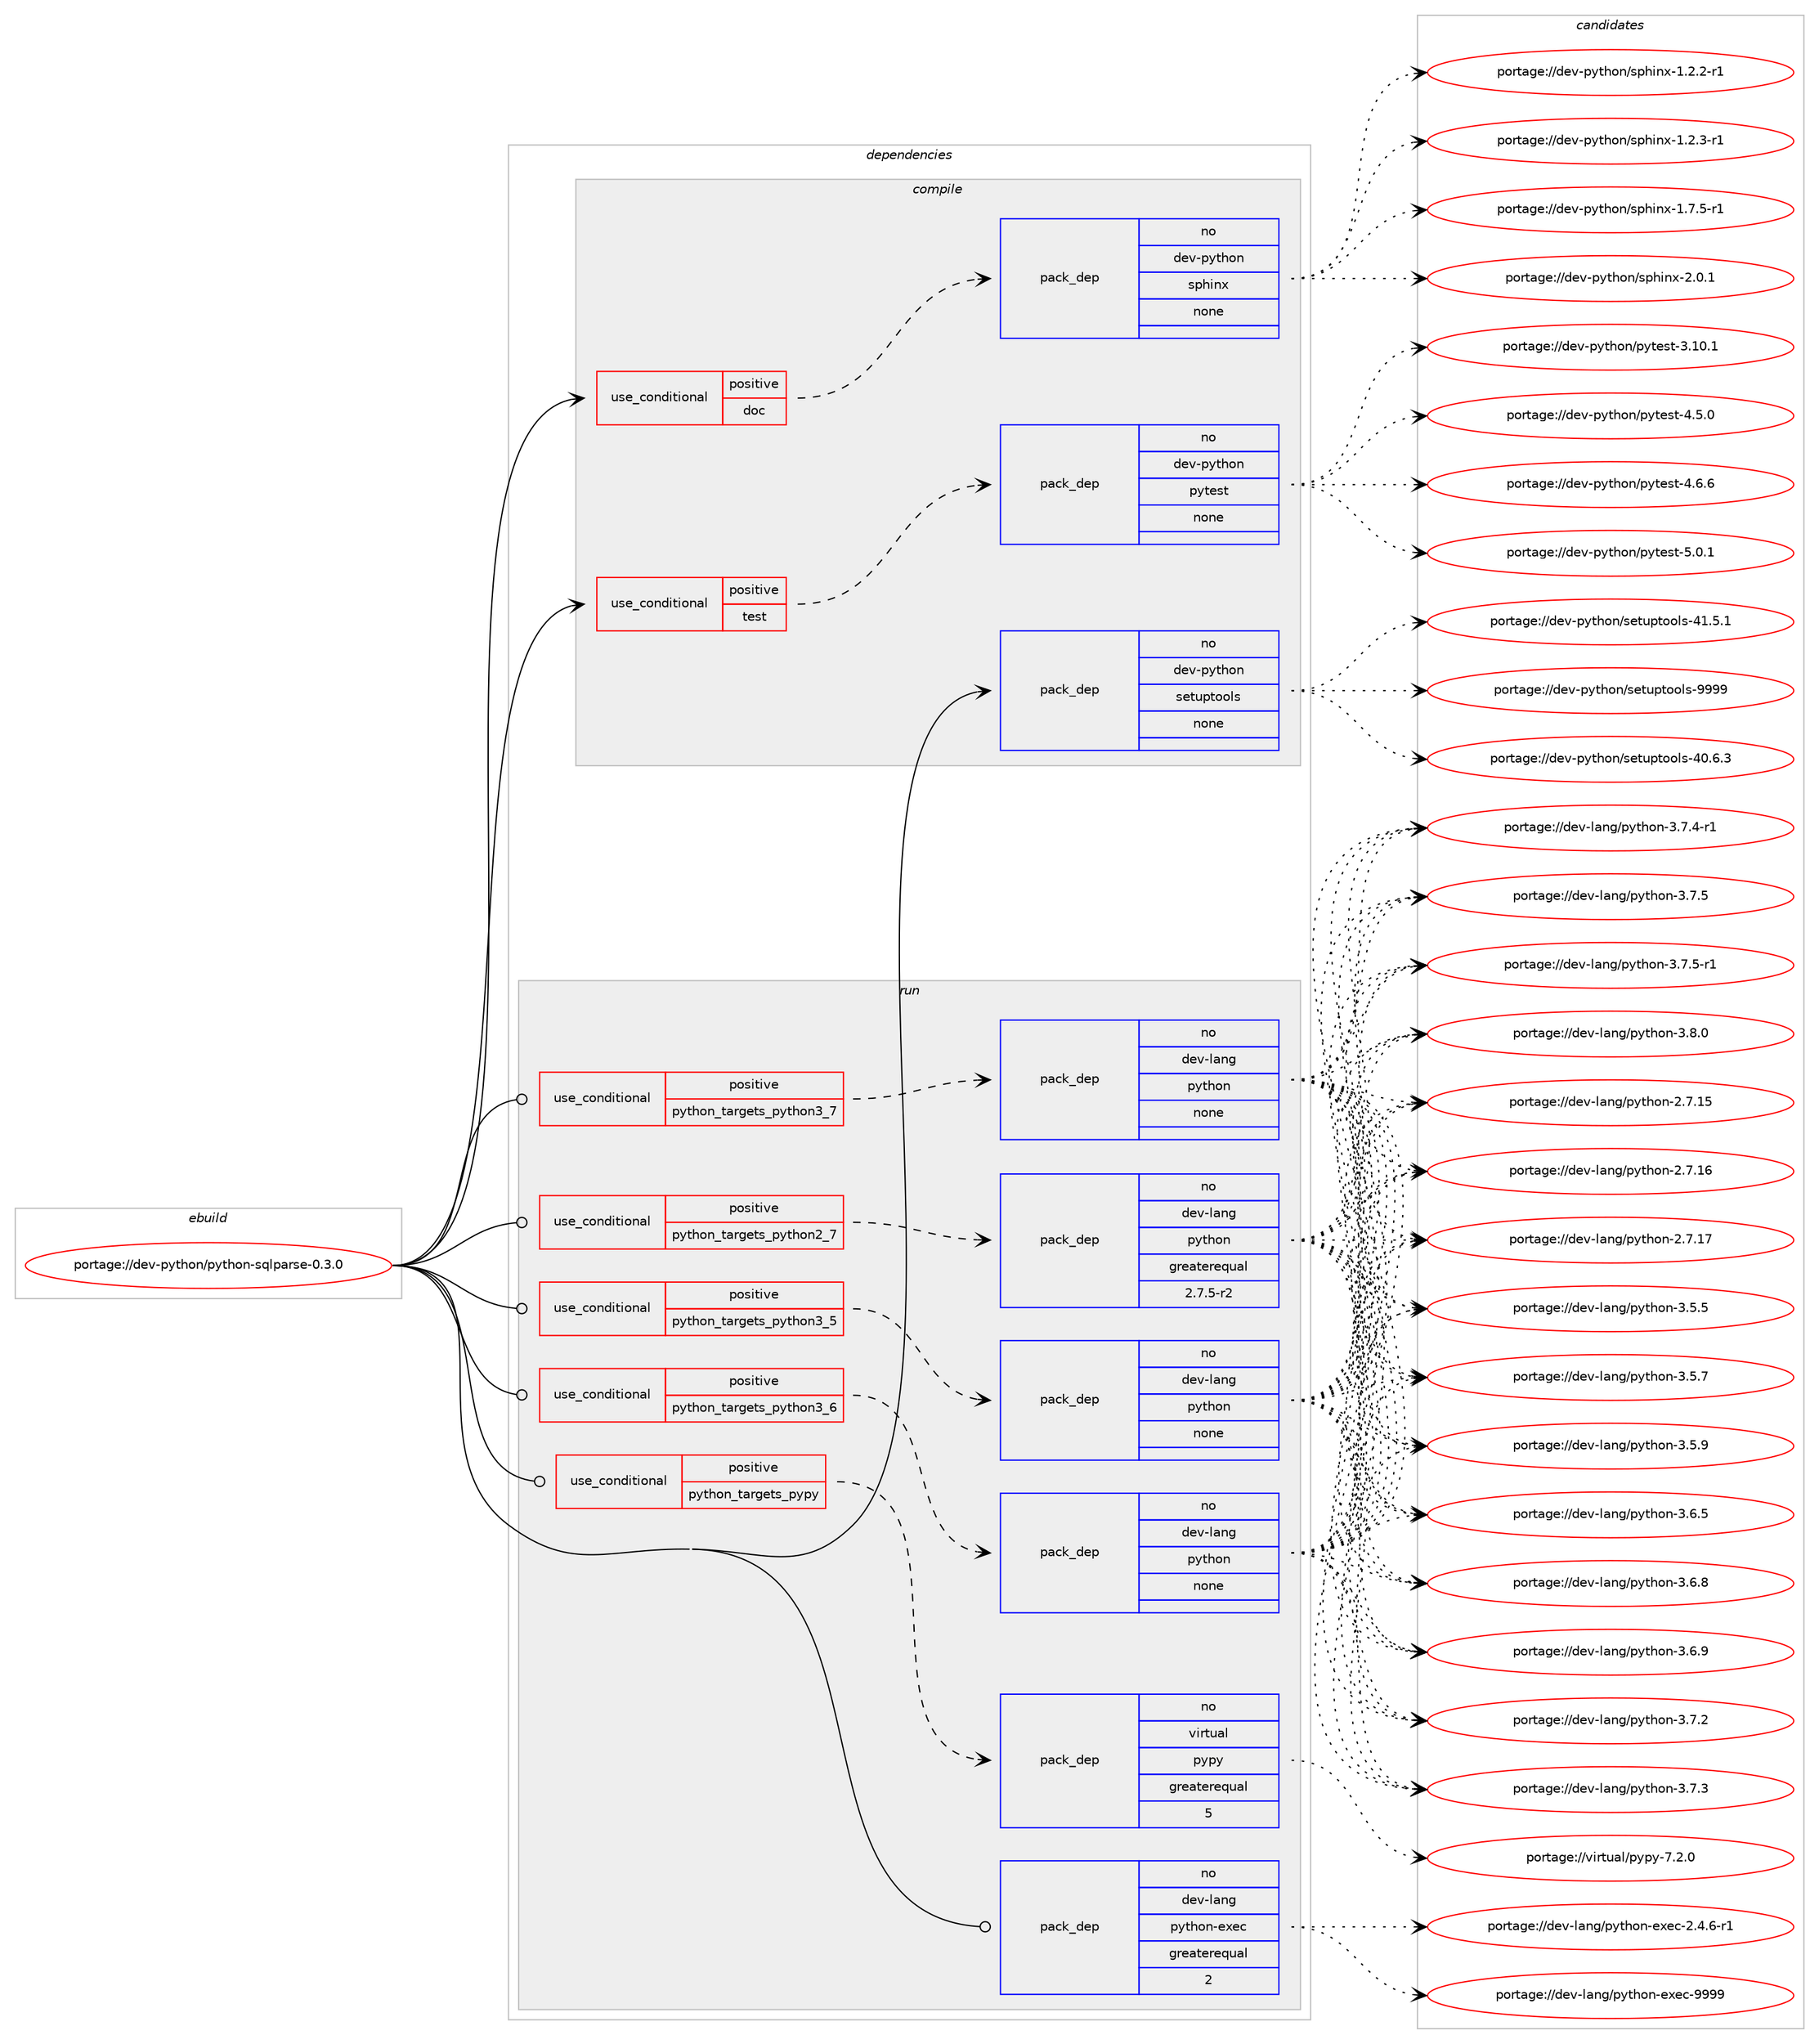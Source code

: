 digraph prolog {

# *************
# Graph options
# *************

newrank=true;
concentrate=true;
compound=true;
graph [rankdir=LR,fontname=Helvetica,fontsize=10,ranksep=1.5];#, ranksep=2.5, nodesep=0.2];
edge  [arrowhead=vee];
node  [fontname=Helvetica,fontsize=10];

# **********
# The ebuild
# **********

subgraph cluster_leftcol {
color=gray;
rank=same;
label=<<i>ebuild</i>>;
id [label="portage://dev-python/python-sqlparse-0.3.0", color=red, width=4, href="../dev-python/python-sqlparse-0.3.0.svg"];
}

# ****************
# The dependencies
# ****************

subgraph cluster_midcol {
color=gray;
label=<<i>dependencies</i>>;
subgraph cluster_compile {
fillcolor="#eeeeee";
style=filled;
label=<<i>compile</i>>;
subgraph cond37233 {
dependency168000 [label=<<TABLE BORDER="0" CELLBORDER="1" CELLSPACING="0" CELLPADDING="4"><TR><TD ROWSPAN="3" CELLPADDING="10">use_conditional</TD></TR><TR><TD>positive</TD></TR><TR><TD>doc</TD></TR></TABLE>>, shape=none, color=red];
subgraph pack127374 {
dependency168001 [label=<<TABLE BORDER="0" CELLBORDER="1" CELLSPACING="0" CELLPADDING="4" WIDTH="220"><TR><TD ROWSPAN="6" CELLPADDING="30">pack_dep</TD></TR><TR><TD WIDTH="110">no</TD></TR><TR><TD>dev-python</TD></TR><TR><TD>sphinx</TD></TR><TR><TD>none</TD></TR><TR><TD></TD></TR></TABLE>>, shape=none, color=blue];
}
dependency168000:e -> dependency168001:w [weight=20,style="dashed",arrowhead="vee"];
}
id:e -> dependency168000:w [weight=20,style="solid",arrowhead="vee"];
subgraph cond37234 {
dependency168002 [label=<<TABLE BORDER="0" CELLBORDER="1" CELLSPACING="0" CELLPADDING="4"><TR><TD ROWSPAN="3" CELLPADDING="10">use_conditional</TD></TR><TR><TD>positive</TD></TR><TR><TD>test</TD></TR></TABLE>>, shape=none, color=red];
subgraph pack127375 {
dependency168003 [label=<<TABLE BORDER="0" CELLBORDER="1" CELLSPACING="0" CELLPADDING="4" WIDTH="220"><TR><TD ROWSPAN="6" CELLPADDING="30">pack_dep</TD></TR><TR><TD WIDTH="110">no</TD></TR><TR><TD>dev-python</TD></TR><TR><TD>pytest</TD></TR><TR><TD>none</TD></TR><TR><TD></TD></TR></TABLE>>, shape=none, color=blue];
}
dependency168002:e -> dependency168003:w [weight=20,style="dashed",arrowhead="vee"];
}
id:e -> dependency168002:w [weight=20,style="solid",arrowhead="vee"];
subgraph pack127376 {
dependency168004 [label=<<TABLE BORDER="0" CELLBORDER="1" CELLSPACING="0" CELLPADDING="4" WIDTH="220"><TR><TD ROWSPAN="6" CELLPADDING="30">pack_dep</TD></TR><TR><TD WIDTH="110">no</TD></TR><TR><TD>dev-python</TD></TR><TR><TD>setuptools</TD></TR><TR><TD>none</TD></TR><TR><TD></TD></TR></TABLE>>, shape=none, color=blue];
}
id:e -> dependency168004:w [weight=20,style="solid",arrowhead="vee"];
}
subgraph cluster_compileandrun {
fillcolor="#eeeeee";
style=filled;
label=<<i>compile and run</i>>;
}
subgraph cluster_run {
fillcolor="#eeeeee";
style=filled;
label=<<i>run</i>>;
subgraph cond37235 {
dependency168005 [label=<<TABLE BORDER="0" CELLBORDER="1" CELLSPACING="0" CELLPADDING="4"><TR><TD ROWSPAN="3" CELLPADDING="10">use_conditional</TD></TR><TR><TD>positive</TD></TR><TR><TD>python_targets_pypy</TD></TR></TABLE>>, shape=none, color=red];
subgraph pack127377 {
dependency168006 [label=<<TABLE BORDER="0" CELLBORDER="1" CELLSPACING="0" CELLPADDING="4" WIDTH="220"><TR><TD ROWSPAN="6" CELLPADDING="30">pack_dep</TD></TR><TR><TD WIDTH="110">no</TD></TR><TR><TD>virtual</TD></TR><TR><TD>pypy</TD></TR><TR><TD>greaterequal</TD></TR><TR><TD>5</TD></TR></TABLE>>, shape=none, color=blue];
}
dependency168005:e -> dependency168006:w [weight=20,style="dashed",arrowhead="vee"];
}
id:e -> dependency168005:w [weight=20,style="solid",arrowhead="odot"];
subgraph cond37236 {
dependency168007 [label=<<TABLE BORDER="0" CELLBORDER="1" CELLSPACING="0" CELLPADDING="4"><TR><TD ROWSPAN="3" CELLPADDING="10">use_conditional</TD></TR><TR><TD>positive</TD></TR><TR><TD>python_targets_python2_7</TD></TR></TABLE>>, shape=none, color=red];
subgraph pack127378 {
dependency168008 [label=<<TABLE BORDER="0" CELLBORDER="1" CELLSPACING="0" CELLPADDING="4" WIDTH="220"><TR><TD ROWSPAN="6" CELLPADDING="30">pack_dep</TD></TR><TR><TD WIDTH="110">no</TD></TR><TR><TD>dev-lang</TD></TR><TR><TD>python</TD></TR><TR><TD>greaterequal</TD></TR><TR><TD>2.7.5-r2</TD></TR></TABLE>>, shape=none, color=blue];
}
dependency168007:e -> dependency168008:w [weight=20,style="dashed",arrowhead="vee"];
}
id:e -> dependency168007:w [weight=20,style="solid",arrowhead="odot"];
subgraph cond37237 {
dependency168009 [label=<<TABLE BORDER="0" CELLBORDER="1" CELLSPACING="0" CELLPADDING="4"><TR><TD ROWSPAN="3" CELLPADDING="10">use_conditional</TD></TR><TR><TD>positive</TD></TR><TR><TD>python_targets_python3_5</TD></TR></TABLE>>, shape=none, color=red];
subgraph pack127379 {
dependency168010 [label=<<TABLE BORDER="0" CELLBORDER="1" CELLSPACING="0" CELLPADDING="4" WIDTH="220"><TR><TD ROWSPAN="6" CELLPADDING="30">pack_dep</TD></TR><TR><TD WIDTH="110">no</TD></TR><TR><TD>dev-lang</TD></TR><TR><TD>python</TD></TR><TR><TD>none</TD></TR><TR><TD></TD></TR></TABLE>>, shape=none, color=blue];
}
dependency168009:e -> dependency168010:w [weight=20,style="dashed",arrowhead="vee"];
}
id:e -> dependency168009:w [weight=20,style="solid",arrowhead="odot"];
subgraph cond37238 {
dependency168011 [label=<<TABLE BORDER="0" CELLBORDER="1" CELLSPACING="0" CELLPADDING="4"><TR><TD ROWSPAN="3" CELLPADDING="10">use_conditional</TD></TR><TR><TD>positive</TD></TR><TR><TD>python_targets_python3_6</TD></TR></TABLE>>, shape=none, color=red];
subgraph pack127380 {
dependency168012 [label=<<TABLE BORDER="0" CELLBORDER="1" CELLSPACING="0" CELLPADDING="4" WIDTH="220"><TR><TD ROWSPAN="6" CELLPADDING="30">pack_dep</TD></TR><TR><TD WIDTH="110">no</TD></TR><TR><TD>dev-lang</TD></TR><TR><TD>python</TD></TR><TR><TD>none</TD></TR><TR><TD></TD></TR></TABLE>>, shape=none, color=blue];
}
dependency168011:e -> dependency168012:w [weight=20,style="dashed",arrowhead="vee"];
}
id:e -> dependency168011:w [weight=20,style="solid",arrowhead="odot"];
subgraph cond37239 {
dependency168013 [label=<<TABLE BORDER="0" CELLBORDER="1" CELLSPACING="0" CELLPADDING="4"><TR><TD ROWSPAN="3" CELLPADDING="10">use_conditional</TD></TR><TR><TD>positive</TD></TR><TR><TD>python_targets_python3_7</TD></TR></TABLE>>, shape=none, color=red];
subgraph pack127381 {
dependency168014 [label=<<TABLE BORDER="0" CELLBORDER="1" CELLSPACING="0" CELLPADDING="4" WIDTH="220"><TR><TD ROWSPAN="6" CELLPADDING="30">pack_dep</TD></TR><TR><TD WIDTH="110">no</TD></TR><TR><TD>dev-lang</TD></TR><TR><TD>python</TD></TR><TR><TD>none</TD></TR><TR><TD></TD></TR></TABLE>>, shape=none, color=blue];
}
dependency168013:e -> dependency168014:w [weight=20,style="dashed",arrowhead="vee"];
}
id:e -> dependency168013:w [weight=20,style="solid",arrowhead="odot"];
subgraph pack127382 {
dependency168015 [label=<<TABLE BORDER="0" CELLBORDER="1" CELLSPACING="0" CELLPADDING="4" WIDTH="220"><TR><TD ROWSPAN="6" CELLPADDING="30">pack_dep</TD></TR><TR><TD WIDTH="110">no</TD></TR><TR><TD>dev-lang</TD></TR><TR><TD>python-exec</TD></TR><TR><TD>greaterequal</TD></TR><TR><TD>2</TD></TR></TABLE>>, shape=none, color=blue];
}
id:e -> dependency168015:w [weight=20,style="solid",arrowhead="odot"];
}
}

# **************
# The candidates
# **************

subgraph cluster_choices {
rank=same;
color=gray;
label=<<i>candidates</i>>;

subgraph choice127374 {
color=black;
nodesep=1;
choiceportage10010111845112121116104111110471151121041051101204549465046504511449 [label="portage://dev-python/sphinx-1.2.2-r1", color=red, width=4,href="../dev-python/sphinx-1.2.2-r1.svg"];
choiceportage10010111845112121116104111110471151121041051101204549465046514511449 [label="portage://dev-python/sphinx-1.2.3-r1", color=red, width=4,href="../dev-python/sphinx-1.2.3-r1.svg"];
choiceportage10010111845112121116104111110471151121041051101204549465546534511449 [label="portage://dev-python/sphinx-1.7.5-r1", color=red, width=4,href="../dev-python/sphinx-1.7.5-r1.svg"];
choiceportage1001011184511212111610411111047115112104105110120455046484649 [label="portage://dev-python/sphinx-2.0.1", color=red, width=4,href="../dev-python/sphinx-2.0.1.svg"];
dependency168001:e -> choiceportage10010111845112121116104111110471151121041051101204549465046504511449:w [style=dotted,weight="100"];
dependency168001:e -> choiceportage10010111845112121116104111110471151121041051101204549465046514511449:w [style=dotted,weight="100"];
dependency168001:e -> choiceportage10010111845112121116104111110471151121041051101204549465546534511449:w [style=dotted,weight="100"];
dependency168001:e -> choiceportage1001011184511212111610411111047115112104105110120455046484649:w [style=dotted,weight="100"];
}
subgraph choice127375 {
color=black;
nodesep=1;
choiceportage100101118451121211161041111104711212111610111511645514649484649 [label="portage://dev-python/pytest-3.10.1", color=red, width=4,href="../dev-python/pytest-3.10.1.svg"];
choiceportage1001011184511212111610411111047112121116101115116455246534648 [label="portage://dev-python/pytest-4.5.0", color=red, width=4,href="../dev-python/pytest-4.5.0.svg"];
choiceportage1001011184511212111610411111047112121116101115116455246544654 [label="portage://dev-python/pytest-4.6.6", color=red, width=4,href="../dev-python/pytest-4.6.6.svg"];
choiceportage1001011184511212111610411111047112121116101115116455346484649 [label="portage://dev-python/pytest-5.0.1", color=red, width=4,href="../dev-python/pytest-5.0.1.svg"];
dependency168003:e -> choiceportage100101118451121211161041111104711212111610111511645514649484649:w [style=dotted,weight="100"];
dependency168003:e -> choiceportage1001011184511212111610411111047112121116101115116455246534648:w [style=dotted,weight="100"];
dependency168003:e -> choiceportage1001011184511212111610411111047112121116101115116455246544654:w [style=dotted,weight="100"];
dependency168003:e -> choiceportage1001011184511212111610411111047112121116101115116455346484649:w [style=dotted,weight="100"];
}
subgraph choice127376 {
color=black;
nodesep=1;
choiceportage100101118451121211161041111104711510111611711211611111110811545524846544651 [label="portage://dev-python/setuptools-40.6.3", color=red, width=4,href="../dev-python/setuptools-40.6.3.svg"];
choiceportage100101118451121211161041111104711510111611711211611111110811545524946534649 [label="portage://dev-python/setuptools-41.5.1", color=red, width=4,href="../dev-python/setuptools-41.5.1.svg"];
choiceportage10010111845112121116104111110471151011161171121161111111081154557575757 [label="portage://dev-python/setuptools-9999", color=red, width=4,href="../dev-python/setuptools-9999.svg"];
dependency168004:e -> choiceportage100101118451121211161041111104711510111611711211611111110811545524846544651:w [style=dotted,weight="100"];
dependency168004:e -> choiceportage100101118451121211161041111104711510111611711211611111110811545524946534649:w [style=dotted,weight="100"];
dependency168004:e -> choiceportage10010111845112121116104111110471151011161171121161111111081154557575757:w [style=dotted,weight="100"];
}
subgraph choice127377 {
color=black;
nodesep=1;
choiceportage1181051141161179710847112121112121455546504648 [label="portage://virtual/pypy-7.2.0", color=red, width=4,href="../virtual/pypy-7.2.0.svg"];
dependency168006:e -> choiceportage1181051141161179710847112121112121455546504648:w [style=dotted,weight="100"];
}
subgraph choice127378 {
color=black;
nodesep=1;
choiceportage10010111845108971101034711212111610411111045504655464953 [label="portage://dev-lang/python-2.7.15", color=red, width=4,href="../dev-lang/python-2.7.15.svg"];
choiceportage10010111845108971101034711212111610411111045504655464954 [label="portage://dev-lang/python-2.7.16", color=red, width=4,href="../dev-lang/python-2.7.16.svg"];
choiceportage10010111845108971101034711212111610411111045504655464955 [label="portage://dev-lang/python-2.7.17", color=red, width=4,href="../dev-lang/python-2.7.17.svg"];
choiceportage100101118451089711010347112121116104111110455146534653 [label="portage://dev-lang/python-3.5.5", color=red, width=4,href="../dev-lang/python-3.5.5.svg"];
choiceportage100101118451089711010347112121116104111110455146534655 [label="portage://dev-lang/python-3.5.7", color=red, width=4,href="../dev-lang/python-3.5.7.svg"];
choiceportage100101118451089711010347112121116104111110455146534657 [label="portage://dev-lang/python-3.5.9", color=red, width=4,href="../dev-lang/python-3.5.9.svg"];
choiceportage100101118451089711010347112121116104111110455146544653 [label="portage://dev-lang/python-3.6.5", color=red, width=4,href="../dev-lang/python-3.6.5.svg"];
choiceportage100101118451089711010347112121116104111110455146544656 [label="portage://dev-lang/python-3.6.8", color=red, width=4,href="../dev-lang/python-3.6.8.svg"];
choiceportage100101118451089711010347112121116104111110455146544657 [label="portage://dev-lang/python-3.6.9", color=red, width=4,href="../dev-lang/python-3.6.9.svg"];
choiceportage100101118451089711010347112121116104111110455146554650 [label="portage://dev-lang/python-3.7.2", color=red, width=4,href="../dev-lang/python-3.7.2.svg"];
choiceportage100101118451089711010347112121116104111110455146554651 [label="portage://dev-lang/python-3.7.3", color=red, width=4,href="../dev-lang/python-3.7.3.svg"];
choiceportage1001011184510897110103471121211161041111104551465546524511449 [label="portage://dev-lang/python-3.7.4-r1", color=red, width=4,href="../dev-lang/python-3.7.4-r1.svg"];
choiceportage100101118451089711010347112121116104111110455146554653 [label="portage://dev-lang/python-3.7.5", color=red, width=4,href="../dev-lang/python-3.7.5.svg"];
choiceportage1001011184510897110103471121211161041111104551465546534511449 [label="portage://dev-lang/python-3.7.5-r1", color=red, width=4,href="../dev-lang/python-3.7.5-r1.svg"];
choiceportage100101118451089711010347112121116104111110455146564648 [label="portage://dev-lang/python-3.8.0", color=red, width=4,href="../dev-lang/python-3.8.0.svg"];
dependency168008:e -> choiceportage10010111845108971101034711212111610411111045504655464953:w [style=dotted,weight="100"];
dependency168008:e -> choiceportage10010111845108971101034711212111610411111045504655464954:w [style=dotted,weight="100"];
dependency168008:e -> choiceportage10010111845108971101034711212111610411111045504655464955:w [style=dotted,weight="100"];
dependency168008:e -> choiceportage100101118451089711010347112121116104111110455146534653:w [style=dotted,weight="100"];
dependency168008:e -> choiceportage100101118451089711010347112121116104111110455146534655:w [style=dotted,weight="100"];
dependency168008:e -> choiceportage100101118451089711010347112121116104111110455146534657:w [style=dotted,weight="100"];
dependency168008:e -> choiceportage100101118451089711010347112121116104111110455146544653:w [style=dotted,weight="100"];
dependency168008:e -> choiceportage100101118451089711010347112121116104111110455146544656:w [style=dotted,weight="100"];
dependency168008:e -> choiceportage100101118451089711010347112121116104111110455146544657:w [style=dotted,weight="100"];
dependency168008:e -> choiceportage100101118451089711010347112121116104111110455146554650:w [style=dotted,weight="100"];
dependency168008:e -> choiceportage100101118451089711010347112121116104111110455146554651:w [style=dotted,weight="100"];
dependency168008:e -> choiceportage1001011184510897110103471121211161041111104551465546524511449:w [style=dotted,weight="100"];
dependency168008:e -> choiceportage100101118451089711010347112121116104111110455146554653:w [style=dotted,weight="100"];
dependency168008:e -> choiceportage1001011184510897110103471121211161041111104551465546534511449:w [style=dotted,weight="100"];
dependency168008:e -> choiceportage100101118451089711010347112121116104111110455146564648:w [style=dotted,weight="100"];
}
subgraph choice127379 {
color=black;
nodesep=1;
choiceportage10010111845108971101034711212111610411111045504655464953 [label="portage://dev-lang/python-2.7.15", color=red, width=4,href="../dev-lang/python-2.7.15.svg"];
choiceportage10010111845108971101034711212111610411111045504655464954 [label="portage://dev-lang/python-2.7.16", color=red, width=4,href="../dev-lang/python-2.7.16.svg"];
choiceportage10010111845108971101034711212111610411111045504655464955 [label="portage://dev-lang/python-2.7.17", color=red, width=4,href="../dev-lang/python-2.7.17.svg"];
choiceportage100101118451089711010347112121116104111110455146534653 [label="portage://dev-lang/python-3.5.5", color=red, width=4,href="../dev-lang/python-3.5.5.svg"];
choiceportage100101118451089711010347112121116104111110455146534655 [label="portage://dev-lang/python-3.5.7", color=red, width=4,href="../dev-lang/python-3.5.7.svg"];
choiceportage100101118451089711010347112121116104111110455146534657 [label="portage://dev-lang/python-3.5.9", color=red, width=4,href="../dev-lang/python-3.5.9.svg"];
choiceportage100101118451089711010347112121116104111110455146544653 [label="portage://dev-lang/python-3.6.5", color=red, width=4,href="../dev-lang/python-3.6.5.svg"];
choiceportage100101118451089711010347112121116104111110455146544656 [label="portage://dev-lang/python-3.6.8", color=red, width=4,href="../dev-lang/python-3.6.8.svg"];
choiceportage100101118451089711010347112121116104111110455146544657 [label="portage://dev-lang/python-3.6.9", color=red, width=4,href="../dev-lang/python-3.6.9.svg"];
choiceportage100101118451089711010347112121116104111110455146554650 [label="portage://dev-lang/python-3.7.2", color=red, width=4,href="../dev-lang/python-3.7.2.svg"];
choiceportage100101118451089711010347112121116104111110455146554651 [label="portage://dev-lang/python-3.7.3", color=red, width=4,href="../dev-lang/python-3.7.3.svg"];
choiceportage1001011184510897110103471121211161041111104551465546524511449 [label="portage://dev-lang/python-3.7.4-r1", color=red, width=4,href="../dev-lang/python-3.7.4-r1.svg"];
choiceportage100101118451089711010347112121116104111110455146554653 [label="portage://dev-lang/python-3.7.5", color=red, width=4,href="../dev-lang/python-3.7.5.svg"];
choiceportage1001011184510897110103471121211161041111104551465546534511449 [label="portage://dev-lang/python-3.7.5-r1", color=red, width=4,href="../dev-lang/python-3.7.5-r1.svg"];
choiceportage100101118451089711010347112121116104111110455146564648 [label="portage://dev-lang/python-3.8.0", color=red, width=4,href="../dev-lang/python-3.8.0.svg"];
dependency168010:e -> choiceportage10010111845108971101034711212111610411111045504655464953:w [style=dotted,weight="100"];
dependency168010:e -> choiceportage10010111845108971101034711212111610411111045504655464954:w [style=dotted,weight="100"];
dependency168010:e -> choiceportage10010111845108971101034711212111610411111045504655464955:w [style=dotted,weight="100"];
dependency168010:e -> choiceportage100101118451089711010347112121116104111110455146534653:w [style=dotted,weight="100"];
dependency168010:e -> choiceportage100101118451089711010347112121116104111110455146534655:w [style=dotted,weight="100"];
dependency168010:e -> choiceportage100101118451089711010347112121116104111110455146534657:w [style=dotted,weight="100"];
dependency168010:e -> choiceportage100101118451089711010347112121116104111110455146544653:w [style=dotted,weight="100"];
dependency168010:e -> choiceportage100101118451089711010347112121116104111110455146544656:w [style=dotted,weight="100"];
dependency168010:e -> choiceportage100101118451089711010347112121116104111110455146544657:w [style=dotted,weight="100"];
dependency168010:e -> choiceportage100101118451089711010347112121116104111110455146554650:w [style=dotted,weight="100"];
dependency168010:e -> choiceportage100101118451089711010347112121116104111110455146554651:w [style=dotted,weight="100"];
dependency168010:e -> choiceportage1001011184510897110103471121211161041111104551465546524511449:w [style=dotted,weight="100"];
dependency168010:e -> choiceportage100101118451089711010347112121116104111110455146554653:w [style=dotted,weight="100"];
dependency168010:e -> choiceportage1001011184510897110103471121211161041111104551465546534511449:w [style=dotted,weight="100"];
dependency168010:e -> choiceportage100101118451089711010347112121116104111110455146564648:w [style=dotted,weight="100"];
}
subgraph choice127380 {
color=black;
nodesep=1;
choiceportage10010111845108971101034711212111610411111045504655464953 [label="portage://dev-lang/python-2.7.15", color=red, width=4,href="../dev-lang/python-2.7.15.svg"];
choiceportage10010111845108971101034711212111610411111045504655464954 [label="portage://dev-lang/python-2.7.16", color=red, width=4,href="../dev-lang/python-2.7.16.svg"];
choiceportage10010111845108971101034711212111610411111045504655464955 [label="portage://dev-lang/python-2.7.17", color=red, width=4,href="../dev-lang/python-2.7.17.svg"];
choiceportage100101118451089711010347112121116104111110455146534653 [label="portage://dev-lang/python-3.5.5", color=red, width=4,href="../dev-lang/python-3.5.5.svg"];
choiceportage100101118451089711010347112121116104111110455146534655 [label="portage://dev-lang/python-3.5.7", color=red, width=4,href="../dev-lang/python-3.5.7.svg"];
choiceportage100101118451089711010347112121116104111110455146534657 [label="portage://dev-lang/python-3.5.9", color=red, width=4,href="../dev-lang/python-3.5.9.svg"];
choiceportage100101118451089711010347112121116104111110455146544653 [label="portage://dev-lang/python-3.6.5", color=red, width=4,href="../dev-lang/python-3.6.5.svg"];
choiceportage100101118451089711010347112121116104111110455146544656 [label="portage://dev-lang/python-3.6.8", color=red, width=4,href="../dev-lang/python-3.6.8.svg"];
choiceportage100101118451089711010347112121116104111110455146544657 [label="portage://dev-lang/python-3.6.9", color=red, width=4,href="../dev-lang/python-3.6.9.svg"];
choiceportage100101118451089711010347112121116104111110455146554650 [label="portage://dev-lang/python-3.7.2", color=red, width=4,href="../dev-lang/python-3.7.2.svg"];
choiceportage100101118451089711010347112121116104111110455146554651 [label="portage://dev-lang/python-3.7.3", color=red, width=4,href="../dev-lang/python-3.7.3.svg"];
choiceportage1001011184510897110103471121211161041111104551465546524511449 [label="portage://dev-lang/python-3.7.4-r1", color=red, width=4,href="../dev-lang/python-3.7.4-r1.svg"];
choiceportage100101118451089711010347112121116104111110455146554653 [label="portage://dev-lang/python-3.7.5", color=red, width=4,href="../dev-lang/python-3.7.5.svg"];
choiceportage1001011184510897110103471121211161041111104551465546534511449 [label="portage://dev-lang/python-3.7.5-r1", color=red, width=4,href="../dev-lang/python-3.7.5-r1.svg"];
choiceportage100101118451089711010347112121116104111110455146564648 [label="portage://dev-lang/python-3.8.0", color=red, width=4,href="../dev-lang/python-3.8.0.svg"];
dependency168012:e -> choiceportage10010111845108971101034711212111610411111045504655464953:w [style=dotted,weight="100"];
dependency168012:e -> choiceportage10010111845108971101034711212111610411111045504655464954:w [style=dotted,weight="100"];
dependency168012:e -> choiceportage10010111845108971101034711212111610411111045504655464955:w [style=dotted,weight="100"];
dependency168012:e -> choiceportage100101118451089711010347112121116104111110455146534653:w [style=dotted,weight="100"];
dependency168012:e -> choiceportage100101118451089711010347112121116104111110455146534655:w [style=dotted,weight="100"];
dependency168012:e -> choiceportage100101118451089711010347112121116104111110455146534657:w [style=dotted,weight="100"];
dependency168012:e -> choiceportage100101118451089711010347112121116104111110455146544653:w [style=dotted,weight="100"];
dependency168012:e -> choiceportage100101118451089711010347112121116104111110455146544656:w [style=dotted,weight="100"];
dependency168012:e -> choiceportage100101118451089711010347112121116104111110455146544657:w [style=dotted,weight="100"];
dependency168012:e -> choiceportage100101118451089711010347112121116104111110455146554650:w [style=dotted,weight="100"];
dependency168012:e -> choiceportage100101118451089711010347112121116104111110455146554651:w [style=dotted,weight="100"];
dependency168012:e -> choiceportage1001011184510897110103471121211161041111104551465546524511449:w [style=dotted,weight="100"];
dependency168012:e -> choiceportage100101118451089711010347112121116104111110455146554653:w [style=dotted,weight="100"];
dependency168012:e -> choiceportage1001011184510897110103471121211161041111104551465546534511449:w [style=dotted,weight="100"];
dependency168012:e -> choiceportage100101118451089711010347112121116104111110455146564648:w [style=dotted,weight="100"];
}
subgraph choice127381 {
color=black;
nodesep=1;
choiceportage10010111845108971101034711212111610411111045504655464953 [label="portage://dev-lang/python-2.7.15", color=red, width=4,href="../dev-lang/python-2.7.15.svg"];
choiceportage10010111845108971101034711212111610411111045504655464954 [label="portage://dev-lang/python-2.7.16", color=red, width=4,href="../dev-lang/python-2.7.16.svg"];
choiceportage10010111845108971101034711212111610411111045504655464955 [label="portage://dev-lang/python-2.7.17", color=red, width=4,href="../dev-lang/python-2.7.17.svg"];
choiceportage100101118451089711010347112121116104111110455146534653 [label="portage://dev-lang/python-3.5.5", color=red, width=4,href="../dev-lang/python-3.5.5.svg"];
choiceportage100101118451089711010347112121116104111110455146534655 [label="portage://dev-lang/python-3.5.7", color=red, width=4,href="../dev-lang/python-3.5.7.svg"];
choiceportage100101118451089711010347112121116104111110455146534657 [label="portage://dev-lang/python-3.5.9", color=red, width=4,href="../dev-lang/python-3.5.9.svg"];
choiceportage100101118451089711010347112121116104111110455146544653 [label="portage://dev-lang/python-3.6.5", color=red, width=4,href="../dev-lang/python-3.6.5.svg"];
choiceportage100101118451089711010347112121116104111110455146544656 [label="portage://dev-lang/python-3.6.8", color=red, width=4,href="../dev-lang/python-3.6.8.svg"];
choiceportage100101118451089711010347112121116104111110455146544657 [label="portage://dev-lang/python-3.6.9", color=red, width=4,href="../dev-lang/python-3.6.9.svg"];
choiceportage100101118451089711010347112121116104111110455146554650 [label="portage://dev-lang/python-3.7.2", color=red, width=4,href="../dev-lang/python-3.7.2.svg"];
choiceportage100101118451089711010347112121116104111110455146554651 [label="portage://dev-lang/python-3.7.3", color=red, width=4,href="../dev-lang/python-3.7.3.svg"];
choiceportage1001011184510897110103471121211161041111104551465546524511449 [label="portage://dev-lang/python-3.7.4-r1", color=red, width=4,href="../dev-lang/python-3.7.4-r1.svg"];
choiceportage100101118451089711010347112121116104111110455146554653 [label="portage://dev-lang/python-3.7.5", color=red, width=4,href="../dev-lang/python-3.7.5.svg"];
choiceportage1001011184510897110103471121211161041111104551465546534511449 [label="portage://dev-lang/python-3.7.5-r1", color=red, width=4,href="../dev-lang/python-3.7.5-r1.svg"];
choiceportage100101118451089711010347112121116104111110455146564648 [label="portage://dev-lang/python-3.8.0", color=red, width=4,href="../dev-lang/python-3.8.0.svg"];
dependency168014:e -> choiceportage10010111845108971101034711212111610411111045504655464953:w [style=dotted,weight="100"];
dependency168014:e -> choiceportage10010111845108971101034711212111610411111045504655464954:w [style=dotted,weight="100"];
dependency168014:e -> choiceportage10010111845108971101034711212111610411111045504655464955:w [style=dotted,weight="100"];
dependency168014:e -> choiceportage100101118451089711010347112121116104111110455146534653:w [style=dotted,weight="100"];
dependency168014:e -> choiceportage100101118451089711010347112121116104111110455146534655:w [style=dotted,weight="100"];
dependency168014:e -> choiceportage100101118451089711010347112121116104111110455146534657:w [style=dotted,weight="100"];
dependency168014:e -> choiceportage100101118451089711010347112121116104111110455146544653:w [style=dotted,weight="100"];
dependency168014:e -> choiceportage100101118451089711010347112121116104111110455146544656:w [style=dotted,weight="100"];
dependency168014:e -> choiceportage100101118451089711010347112121116104111110455146544657:w [style=dotted,weight="100"];
dependency168014:e -> choiceportage100101118451089711010347112121116104111110455146554650:w [style=dotted,weight="100"];
dependency168014:e -> choiceportage100101118451089711010347112121116104111110455146554651:w [style=dotted,weight="100"];
dependency168014:e -> choiceportage1001011184510897110103471121211161041111104551465546524511449:w [style=dotted,weight="100"];
dependency168014:e -> choiceportage100101118451089711010347112121116104111110455146554653:w [style=dotted,weight="100"];
dependency168014:e -> choiceportage1001011184510897110103471121211161041111104551465546534511449:w [style=dotted,weight="100"];
dependency168014:e -> choiceportage100101118451089711010347112121116104111110455146564648:w [style=dotted,weight="100"];
}
subgraph choice127382 {
color=black;
nodesep=1;
choiceportage10010111845108971101034711212111610411111045101120101994550465246544511449 [label="portage://dev-lang/python-exec-2.4.6-r1", color=red, width=4,href="../dev-lang/python-exec-2.4.6-r1.svg"];
choiceportage10010111845108971101034711212111610411111045101120101994557575757 [label="portage://dev-lang/python-exec-9999", color=red, width=4,href="../dev-lang/python-exec-9999.svg"];
dependency168015:e -> choiceportage10010111845108971101034711212111610411111045101120101994550465246544511449:w [style=dotted,weight="100"];
dependency168015:e -> choiceportage10010111845108971101034711212111610411111045101120101994557575757:w [style=dotted,weight="100"];
}
}

}
